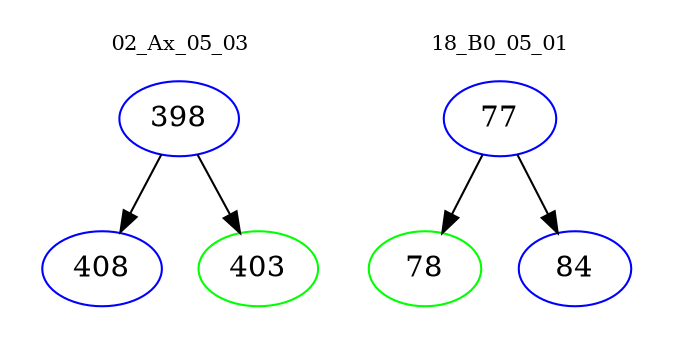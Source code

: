 digraph{
subgraph cluster_0 {
color = white
label = "02_Ax_05_03";
fontsize=10;
T0_398 [label="398", color="blue"]
T0_398 -> T0_408 [color="black"]
T0_408 [label="408", color="blue"]
T0_398 -> T0_403 [color="black"]
T0_403 [label="403", color="green"]
}
subgraph cluster_1 {
color = white
label = "18_B0_05_01";
fontsize=10;
T1_77 [label="77", color="blue"]
T1_77 -> T1_78 [color="black"]
T1_78 [label="78", color="green"]
T1_77 -> T1_84 [color="black"]
T1_84 [label="84", color="blue"]
}
}
